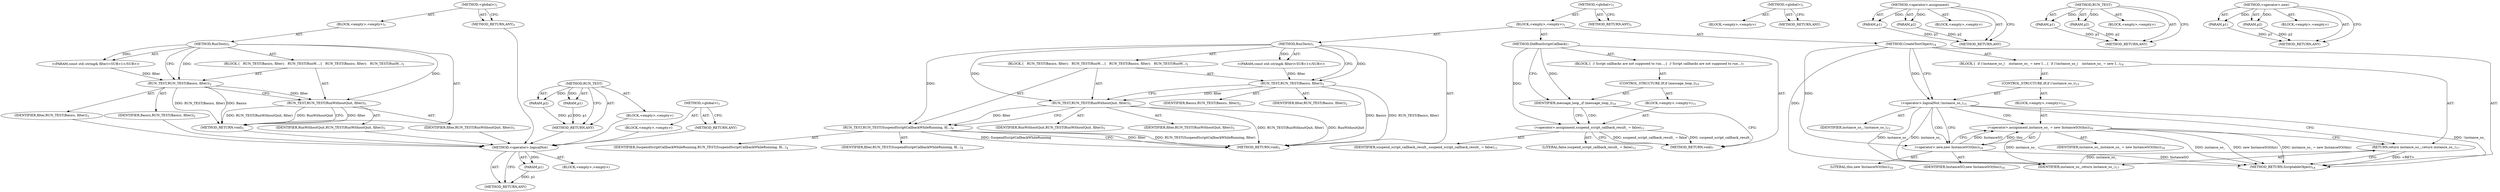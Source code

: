 digraph "&lt;operator&gt;.new" {
vulnerable_6 [label=<(METHOD,&lt;global&gt;)<SUB>1</SUB>>];
vulnerable_7 [label=<(BLOCK,&lt;empty&gt;,&lt;empty&gt;)<SUB>1</SUB>>];
vulnerable_8 [label=<(METHOD,RunTests)<SUB>1</SUB>>];
vulnerable_9 [label="<(PARAM,const std::string&amp; filter)<SUB>1</SUB>>"];
vulnerable_10 [label=<(BLOCK,{
   RUN_TEST(Basics, filter);
   RUN_TEST(RunW...,{
   RUN_TEST(Basics, filter);
   RUN_TEST(RunW...)<SUB>1</SUB>>];
vulnerable_11 [label=<(RUN_TEST,RUN_TEST(Basics, filter))<SUB>2</SUB>>];
vulnerable_12 [label=<(IDENTIFIER,Basics,RUN_TEST(Basics, filter))<SUB>2</SUB>>];
vulnerable_13 [label=<(IDENTIFIER,filter,RUN_TEST(Basics, filter))<SUB>2</SUB>>];
vulnerable_14 [label=<(RUN_TEST,RUN_TEST(RunWithoutQuit, filter))<SUB>3</SUB>>];
vulnerable_15 [label=<(IDENTIFIER,RunWithoutQuit,RUN_TEST(RunWithoutQuit, filter))<SUB>3</SUB>>];
vulnerable_16 [label=<(IDENTIFIER,filter,RUN_TEST(RunWithoutQuit, filter))<SUB>3</SUB>>];
vulnerable_17 [label=<(METHOD_RETURN,void)<SUB>1</SUB>>];
vulnerable_19 [label=<(METHOD_RETURN,ANY)<SUB>1</SUB>>];
vulnerable_34 [label=<(METHOD,RUN_TEST)>];
vulnerable_35 [label=<(PARAM,p1)>];
vulnerable_36 [label=<(PARAM,p2)>];
vulnerable_37 [label=<(BLOCK,&lt;empty&gt;,&lt;empty&gt;)>];
vulnerable_38 [label=<(METHOD_RETURN,ANY)>];
vulnerable_28 [label=<(METHOD,&lt;global&gt;)<SUB>1</SUB>>];
vulnerable_29 [label=<(BLOCK,&lt;empty&gt;,&lt;empty&gt;)>];
vulnerable_30 [label=<(METHOD_RETURN,ANY)>];
fixed_78 [label=<(METHOD,&lt;operator&gt;.logicalNot)>];
fixed_79 [label=<(PARAM,p1)>];
fixed_80 [label=<(BLOCK,&lt;empty&gt;,&lt;empty&gt;)>];
fixed_81 [label=<(METHOD_RETURN,ANY)>];
fixed_6 [label=<(METHOD,&lt;global&gt;)<SUB>1</SUB>>];
fixed_7 [label=<(BLOCK,&lt;empty&gt;,&lt;empty&gt;)<SUB>1</SUB>>];
fixed_8 [label=<(METHOD,RunTests)<SUB>1</SUB>>];
fixed_9 [label="<(PARAM,const std::string&amp; filter)<SUB>1</SUB>>"];
fixed_10 [label=<(BLOCK,{
   RUN_TEST(Basics, filter);
   RUN_TEST(RunW...,{
   RUN_TEST(Basics, filter);
   RUN_TEST(RunW...)<SUB>1</SUB>>];
fixed_11 [label=<(RUN_TEST,RUN_TEST(Basics, filter))<SUB>2</SUB>>];
fixed_12 [label=<(IDENTIFIER,Basics,RUN_TEST(Basics, filter))<SUB>2</SUB>>];
fixed_13 [label=<(IDENTIFIER,filter,RUN_TEST(Basics, filter))<SUB>2</SUB>>];
fixed_14 [label=<(RUN_TEST,RUN_TEST(RunWithoutQuit, filter))<SUB>3</SUB>>];
fixed_15 [label=<(IDENTIFIER,RunWithoutQuit,RUN_TEST(RunWithoutQuit, filter))<SUB>3</SUB>>];
fixed_16 [label=<(IDENTIFIER,filter,RUN_TEST(RunWithoutQuit, filter))<SUB>3</SUB>>];
fixed_17 [label=<(RUN_TEST,RUN_TEST(SuspendScriptCallbackWhileRunning, fil...)<SUB>4</SUB>>];
fixed_18 [label=<(IDENTIFIER,SuspendScriptCallbackWhileRunning,RUN_TEST(SuspendScriptCallbackWhileRunning, fil...)<SUB>4</SUB>>];
fixed_19 [label=<(IDENTIFIER,filter,RUN_TEST(SuspendScriptCallbackWhileRunning, fil...)<SUB>4</SUB>>];
fixed_20 [label=<(METHOD_RETURN,void)<SUB>1</SUB>>];
fixed_22 [label=<(METHOD,DidRunScriptCallback)<SUB>7</SUB>>];
fixed_23 [label=<(BLOCK,{
  // Script callbacks are not supposed to run...,{
  // Script callbacks are not supposed to run...)<SUB>7</SUB>>];
fixed_24 [label=<(CONTROL_STRUCTURE,IF,if (message_loop_))<SUB>10</SUB>>];
fixed_25 [label=<(IDENTIFIER,message_loop_,if (message_loop_))<SUB>10</SUB>>];
fixed_26 [label=<(BLOCK,&lt;empty&gt;,&lt;empty&gt;)<SUB>11</SUB>>];
fixed_27 [label=<(&lt;operator&gt;.assignment,suspend_script_callback_result_ = false)<SUB>11</SUB>>];
fixed_28 [label=<(IDENTIFIER,suspend_script_callback_result_,suspend_script_callback_result_ = false)<SUB>11</SUB>>];
fixed_29 [label=<(LITERAL,false,suspend_script_callback_result_ = false)<SUB>11</SUB>>];
fixed_30 [label=<(METHOD_RETURN,void)<SUB>7</SUB>>];
fixed_32 [label=<(METHOD,CreateTestObject)<SUB>14</SUB>>];
fixed_33 [label=<(BLOCK,{
  if (!instance_so_)
    instance_so_ = new I...,{
  if (!instance_so_)
    instance_so_ = new I...)<SUB>14</SUB>>];
fixed_34 [label=<(CONTROL_STRUCTURE,IF,if (!instance_so_))<SUB>15</SUB>>];
fixed_35 [label=<(&lt;operator&gt;.logicalNot,!instance_so_)<SUB>15</SUB>>];
fixed_36 [label=<(IDENTIFIER,instance_so_,!instance_so_)<SUB>15</SUB>>];
fixed_37 [label=<(BLOCK,&lt;empty&gt;,&lt;empty&gt;)<SUB>16</SUB>>];
fixed_38 [label=<(&lt;operator&gt;.assignment,instance_so_ = new InstanceSO(this))<SUB>16</SUB>>];
fixed_39 [label=<(IDENTIFIER,instance_so_,instance_so_ = new InstanceSO(this))<SUB>16</SUB>>];
fixed_40 [label=<(&lt;operator&gt;.new,new InstanceSO(this))<SUB>16</SUB>>];
fixed_41 [label=<(IDENTIFIER,InstanceSO,new InstanceSO(this))<SUB>16</SUB>>];
fixed_42 [label=<(LITERAL,this,new InstanceSO(this))<SUB>16</SUB>>];
fixed_43 [label=<(RETURN,return instance_so_;,return instance_so_;)<SUB>17</SUB>>];
fixed_44 [label=<(IDENTIFIER,instance_so_,return instance_so_;)<SUB>17</SUB>>];
fixed_45 [label=<(METHOD_RETURN,ScriptableObject)<SUB>14</SUB>>];
fixed_47 [label=<(METHOD_RETURN,ANY)<SUB>1</SUB>>];
fixed_62 [label=<(METHOD,&lt;global&gt;)<SUB>1</SUB>>];
fixed_63 [label=<(BLOCK,&lt;empty&gt;,&lt;empty&gt;)>];
fixed_64 [label=<(METHOD_RETURN,ANY)>];
fixed_73 [label=<(METHOD,&lt;operator&gt;.assignment)>];
fixed_74 [label=<(PARAM,p1)>];
fixed_75 [label=<(PARAM,p2)>];
fixed_76 [label=<(BLOCK,&lt;empty&gt;,&lt;empty&gt;)>];
fixed_77 [label=<(METHOD_RETURN,ANY)>];
fixed_68 [label=<(METHOD,RUN_TEST)>];
fixed_69 [label=<(PARAM,p1)>];
fixed_70 [label=<(PARAM,p2)>];
fixed_71 [label=<(BLOCK,&lt;empty&gt;,&lt;empty&gt;)>];
fixed_72 [label=<(METHOD_RETURN,ANY)>];
fixed_82 [label=<(METHOD,&lt;operator&gt;.new)>];
fixed_83 [label=<(PARAM,p1)>];
fixed_84 [label=<(PARAM,p2)>];
fixed_85 [label=<(BLOCK,&lt;empty&gt;,&lt;empty&gt;)>];
fixed_86 [label=<(METHOD_RETURN,ANY)>];
vulnerable_6 -> vulnerable_7  [key=0, label="AST: "];
vulnerable_6 -> vulnerable_19  [key=0, label="AST: "];
vulnerable_6 -> vulnerable_19  [key=1, label="CFG: "];
vulnerable_7 -> vulnerable_8  [key=0, label="AST: "];
vulnerable_8 -> vulnerable_9  [key=0, label="AST: "];
vulnerable_8 -> vulnerable_9  [key=1, label="DDG: "];
vulnerable_8 -> vulnerable_10  [key=0, label="AST: "];
vulnerable_8 -> vulnerable_17  [key=0, label="AST: "];
vulnerable_8 -> vulnerable_11  [key=0, label="CFG: "];
vulnerable_8 -> vulnerable_11  [key=1, label="DDG: "];
vulnerable_8 -> vulnerable_14  [key=0, label="DDG: "];
vulnerable_9 -> vulnerable_11  [key=0, label="DDG: filter"];
vulnerable_10 -> vulnerable_11  [key=0, label="AST: "];
vulnerable_10 -> vulnerable_14  [key=0, label="AST: "];
vulnerable_11 -> vulnerable_12  [key=0, label="AST: "];
vulnerable_11 -> vulnerable_13  [key=0, label="AST: "];
vulnerable_11 -> vulnerable_14  [key=0, label="CFG: "];
vulnerable_11 -> vulnerable_14  [key=1, label="DDG: filter"];
vulnerable_11 -> vulnerable_17  [key=0, label="DDG: RUN_TEST(Basics, filter)"];
vulnerable_11 -> vulnerable_17  [key=1, label="DDG: Basics"];
vulnerable_12 -> fixed_78  [key=0];
vulnerable_13 -> fixed_78  [key=0];
vulnerable_14 -> vulnerable_15  [key=0, label="AST: "];
vulnerable_14 -> vulnerable_16  [key=0, label="AST: "];
vulnerable_14 -> vulnerable_17  [key=0, label="CFG: "];
vulnerable_14 -> vulnerable_17  [key=1, label="DDG: filter"];
vulnerable_14 -> vulnerable_17  [key=2, label="DDG: RUN_TEST(RunWithoutQuit, filter)"];
vulnerable_14 -> vulnerable_17  [key=3, label="DDG: RunWithoutQuit"];
vulnerable_15 -> fixed_78  [key=0];
vulnerable_16 -> fixed_78  [key=0];
vulnerable_17 -> fixed_78  [key=0];
vulnerable_19 -> fixed_78  [key=0];
vulnerable_34 -> vulnerable_35  [key=0, label="AST: "];
vulnerable_34 -> vulnerable_35  [key=1, label="DDG: "];
vulnerable_34 -> vulnerable_37  [key=0, label="AST: "];
vulnerable_34 -> vulnerable_36  [key=0, label="AST: "];
vulnerable_34 -> vulnerable_36  [key=1, label="DDG: "];
vulnerable_34 -> vulnerable_38  [key=0, label="AST: "];
vulnerable_34 -> vulnerable_38  [key=1, label="CFG: "];
vulnerable_35 -> vulnerable_38  [key=0, label="DDG: p1"];
vulnerable_36 -> vulnerable_38  [key=0, label="DDG: p2"];
vulnerable_37 -> fixed_78  [key=0];
vulnerable_38 -> fixed_78  [key=0];
vulnerable_28 -> vulnerable_29  [key=0, label="AST: "];
vulnerable_28 -> vulnerable_30  [key=0, label="AST: "];
vulnerable_28 -> vulnerable_30  [key=1, label="CFG: "];
vulnerable_29 -> fixed_78  [key=0];
vulnerable_30 -> fixed_78  [key=0];
fixed_78 -> fixed_79  [key=0, label="AST: "];
fixed_78 -> fixed_79  [key=1, label="DDG: "];
fixed_78 -> fixed_80  [key=0, label="AST: "];
fixed_78 -> fixed_81  [key=0, label="AST: "];
fixed_78 -> fixed_81  [key=1, label="CFG: "];
fixed_79 -> fixed_81  [key=0, label="DDG: p1"];
fixed_6 -> fixed_7  [key=0, label="AST: "];
fixed_6 -> fixed_47  [key=0, label="AST: "];
fixed_6 -> fixed_47  [key=1, label="CFG: "];
fixed_7 -> fixed_8  [key=0, label="AST: "];
fixed_7 -> fixed_22  [key=0, label="AST: "];
fixed_7 -> fixed_32  [key=0, label="AST: "];
fixed_8 -> fixed_9  [key=0, label="AST: "];
fixed_8 -> fixed_9  [key=1, label="DDG: "];
fixed_8 -> fixed_10  [key=0, label="AST: "];
fixed_8 -> fixed_20  [key=0, label="AST: "];
fixed_8 -> fixed_11  [key=0, label="CFG: "];
fixed_8 -> fixed_11  [key=1, label="DDG: "];
fixed_8 -> fixed_14  [key=0, label="DDG: "];
fixed_8 -> fixed_17  [key=0, label="DDG: "];
fixed_9 -> fixed_11  [key=0, label="DDG: filter"];
fixed_10 -> fixed_11  [key=0, label="AST: "];
fixed_10 -> fixed_14  [key=0, label="AST: "];
fixed_10 -> fixed_17  [key=0, label="AST: "];
fixed_11 -> fixed_12  [key=0, label="AST: "];
fixed_11 -> fixed_13  [key=0, label="AST: "];
fixed_11 -> fixed_14  [key=0, label="CFG: "];
fixed_11 -> fixed_14  [key=1, label="DDG: filter"];
fixed_11 -> fixed_20  [key=0, label="DDG: RUN_TEST(Basics, filter)"];
fixed_11 -> fixed_20  [key=1, label="DDG: Basics"];
fixed_14 -> fixed_15  [key=0, label="AST: "];
fixed_14 -> fixed_16  [key=0, label="AST: "];
fixed_14 -> fixed_17  [key=0, label="CFG: "];
fixed_14 -> fixed_17  [key=1, label="DDG: filter"];
fixed_14 -> fixed_20  [key=0, label="DDG: RUN_TEST(RunWithoutQuit, filter)"];
fixed_14 -> fixed_20  [key=1, label="DDG: RunWithoutQuit"];
fixed_17 -> fixed_18  [key=0, label="AST: "];
fixed_17 -> fixed_19  [key=0, label="AST: "];
fixed_17 -> fixed_20  [key=0, label="CFG: "];
fixed_17 -> fixed_20  [key=1, label="DDG: filter"];
fixed_17 -> fixed_20  [key=2, label="DDG: RUN_TEST(SuspendScriptCallbackWhileRunning, filter)"];
fixed_17 -> fixed_20  [key=3, label="DDG: SuspendScriptCallbackWhileRunning"];
fixed_22 -> fixed_23  [key=0, label="AST: "];
fixed_22 -> fixed_30  [key=0, label="AST: "];
fixed_22 -> fixed_25  [key=0, label="CFG: "];
fixed_22 -> fixed_25  [key=1, label="DDG: "];
fixed_22 -> fixed_27  [key=0, label="DDG: "];
fixed_23 -> fixed_24  [key=0, label="AST: "];
fixed_24 -> fixed_25  [key=0, label="AST: "];
fixed_24 -> fixed_26  [key=0, label="AST: "];
fixed_25 -> fixed_30  [key=0, label="CFG: "];
fixed_25 -> fixed_27  [key=0, label="CFG: "];
fixed_25 -> fixed_27  [key=1, label="CDG: "];
fixed_26 -> fixed_27  [key=0, label="AST: "];
fixed_27 -> fixed_28  [key=0, label="AST: "];
fixed_27 -> fixed_29  [key=0, label="AST: "];
fixed_27 -> fixed_30  [key=0, label="CFG: "];
fixed_27 -> fixed_30  [key=1, label="DDG: suspend_script_callback_result_ = false"];
fixed_27 -> fixed_30  [key=2, label="DDG: suspend_script_callback_result_"];
fixed_32 -> fixed_33  [key=0, label="AST: "];
fixed_32 -> fixed_45  [key=0, label="AST: "];
fixed_32 -> fixed_35  [key=0, label="CFG: "];
fixed_32 -> fixed_35  [key=1, label="DDG: "];
fixed_32 -> fixed_44  [key=0, label="DDG: "];
fixed_32 -> fixed_40  [key=0, label="DDG: "];
fixed_33 -> fixed_34  [key=0, label="AST: "];
fixed_33 -> fixed_43  [key=0, label="AST: "];
fixed_34 -> fixed_35  [key=0, label="AST: "];
fixed_34 -> fixed_37  [key=0, label="AST: "];
fixed_35 -> fixed_36  [key=0, label="AST: "];
fixed_35 -> fixed_40  [key=0, label="CFG: "];
fixed_35 -> fixed_40  [key=1, label="CDG: "];
fixed_35 -> fixed_43  [key=0, label="CFG: "];
fixed_35 -> fixed_45  [key=0, label="DDG: instance_so_"];
fixed_35 -> fixed_45  [key=1, label="DDG: !instance_so_"];
fixed_35 -> fixed_44  [key=0, label="DDG: instance_so_"];
fixed_35 -> fixed_38  [key=0, label="CDG: "];
fixed_37 -> fixed_38  [key=0, label="AST: "];
fixed_38 -> fixed_39  [key=0, label="AST: "];
fixed_38 -> fixed_40  [key=0, label="AST: "];
fixed_38 -> fixed_43  [key=0, label="CFG: "];
fixed_38 -> fixed_45  [key=0, label="DDG: instance_so_"];
fixed_38 -> fixed_45  [key=1, label="DDG: new InstanceSO(this)"];
fixed_38 -> fixed_45  [key=2, label="DDG: instance_so_ = new InstanceSO(this)"];
fixed_38 -> fixed_44  [key=0, label="DDG: instance_so_"];
fixed_40 -> fixed_41  [key=0, label="AST: "];
fixed_40 -> fixed_42  [key=0, label="AST: "];
fixed_40 -> fixed_38  [key=0, label="CFG: "];
fixed_40 -> fixed_38  [key=1, label="DDG: InstanceSO"];
fixed_40 -> fixed_38  [key=2, label="DDG: this"];
fixed_40 -> fixed_45  [key=0, label="DDG: InstanceSO"];
fixed_43 -> fixed_44  [key=0, label="AST: "];
fixed_43 -> fixed_45  [key=0, label="CFG: "];
fixed_43 -> fixed_45  [key=1, label="DDG: &lt;RET&gt;"];
fixed_44 -> fixed_43  [key=0, label="DDG: instance_so_"];
fixed_62 -> fixed_63  [key=0, label="AST: "];
fixed_62 -> fixed_64  [key=0, label="AST: "];
fixed_62 -> fixed_64  [key=1, label="CFG: "];
fixed_73 -> fixed_74  [key=0, label="AST: "];
fixed_73 -> fixed_74  [key=1, label="DDG: "];
fixed_73 -> fixed_76  [key=0, label="AST: "];
fixed_73 -> fixed_75  [key=0, label="AST: "];
fixed_73 -> fixed_75  [key=1, label="DDG: "];
fixed_73 -> fixed_77  [key=0, label="AST: "];
fixed_73 -> fixed_77  [key=1, label="CFG: "];
fixed_74 -> fixed_77  [key=0, label="DDG: p1"];
fixed_75 -> fixed_77  [key=0, label="DDG: p2"];
fixed_68 -> fixed_69  [key=0, label="AST: "];
fixed_68 -> fixed_69  [key=1, label="DDG: "];
fixed_68 -> fixed_71  [key=0, label="AST: "];
fixed_68 -> fixed_70  [key=0, label="AST: "];
fixed_68 -> fixed_70  [key=1, label="DDG: "];
fixed_68 -> fixed_72  [key=0, label="AST: "];
fixed_68 -> fixed_72  [key=1, label="CFG: "];
fixed_69 -> fixed_72  [key=0, label="DDG: p1"];
fixed_70 -> fixed_72  [key=0, label="DDG: p2"];
fixed_82 -> fixed_83  [key=0, label="AST: "];
fixed_82 -> fixed_83  [key=1, label="DDG: "];
fixed_82 -> fixed_85  [key=0, label="AST: "];
fixed_82 -> fixed_84  [key=0, label="AST: "];
fixed_82 -> fixed_84  [key=1, label="DDG: "];
fixed_82 -> fixed_86  [key=0, label="AST: "];
fixed_82 -> fixed_86  [key=1, label="CFG: "];
fixed_83 -> fixed_86  [key=0, label="DDG: p1"];
fixed_84 -> fixed_86  [key=0, label="DDG: p2"];
}
